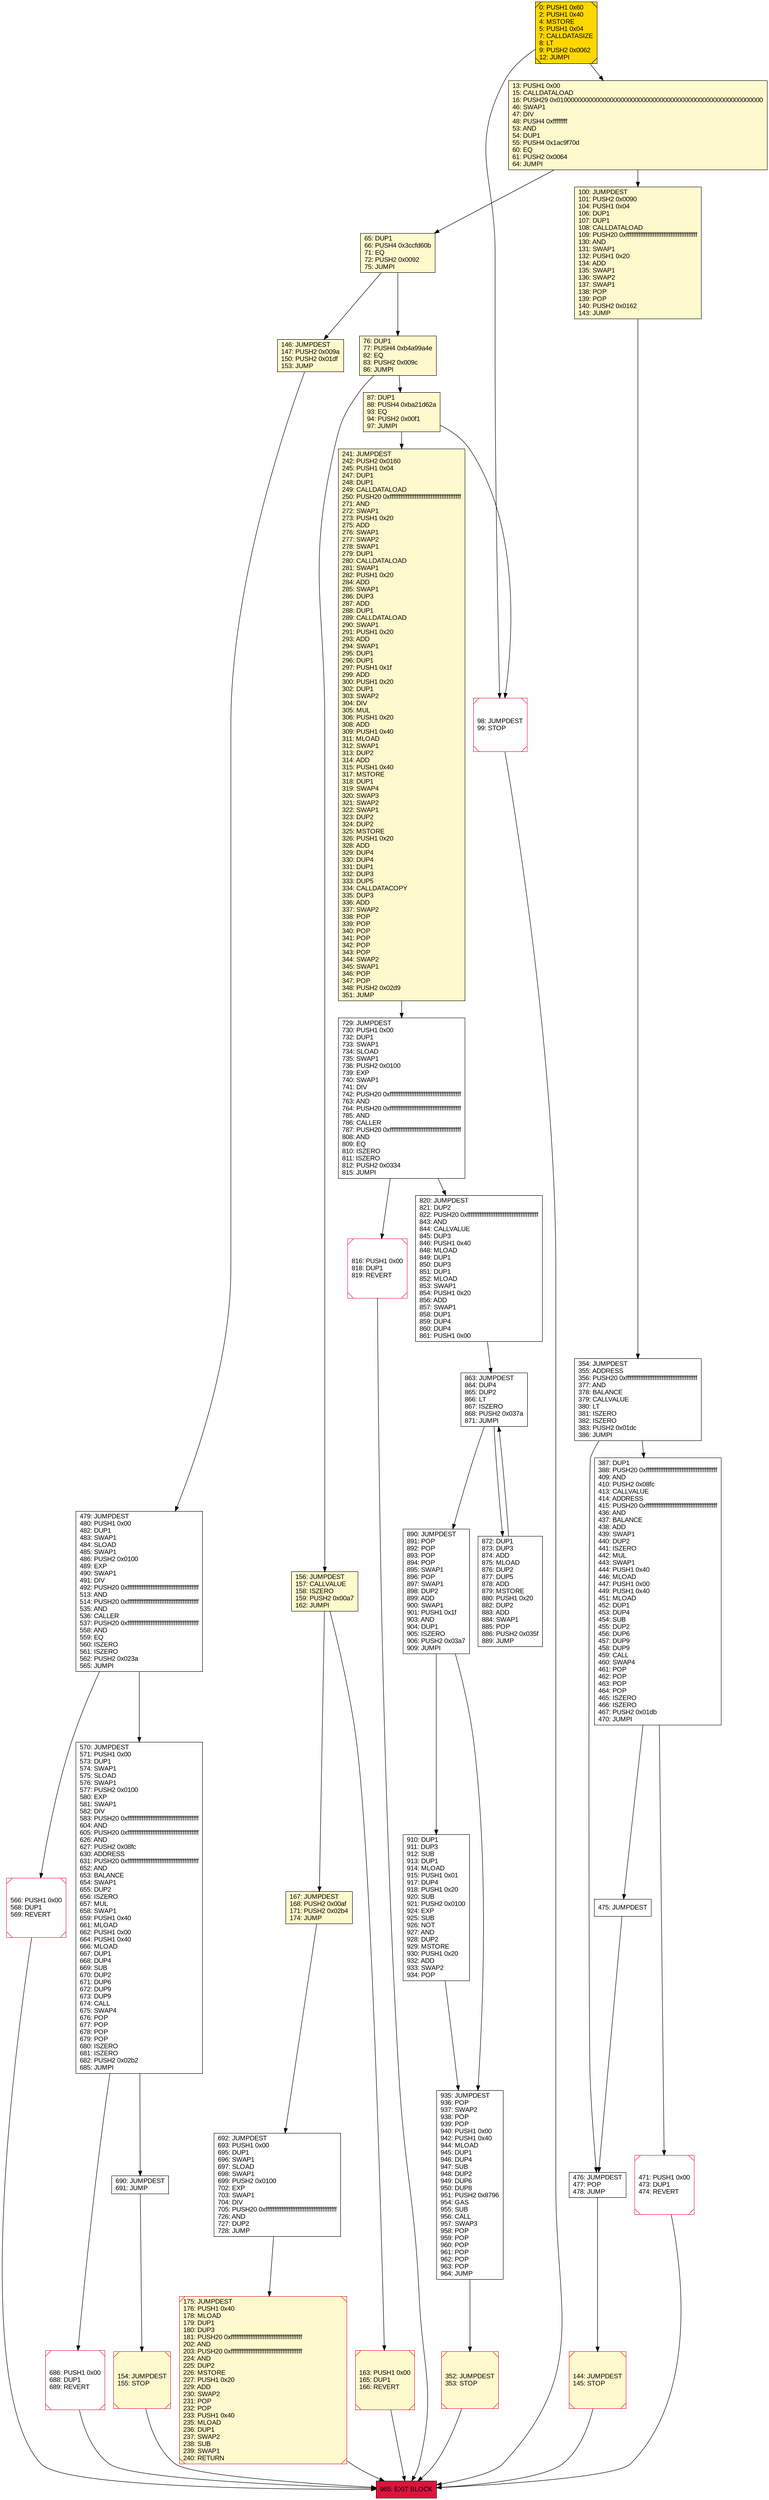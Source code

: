 digraph G {
bgcolor=transparent rankdir=UD;
node [shape=box style=filled color=black fillcolor=white fontname=arial fontcolor=black];
820 [label="820: JUMPDEST\l821: DUP2\l822: PUSH20 0xffffffffffffffffffffffffffffffffffffffff\l843: AND\l844: CALLVALUE\l845: DUP3\l846: PUSH1 0x40\l848: MLOAD\l849: DUP1\l850: DUP3\l851: DUP1\l852: MLOAD\l853: SWAP1\l854: PUSH1 0x20\l856: ADD\l857: SWAP1\l858: DUP1\l859: DUP4\l860: DUP4\l861: PUSH1 0x00\l" ];
863 [label="863: JUMPDEST\l864: DUP4\l865: DUP2\l866: LT\l867: ISZERO\l868: PUSH2 0x037a\l871: JUMPI\l" ];
163 [label="163: PUSH1 0x00\l165: DUP1\l166: REVERT\l" fillcolor=lemonchiffon shape=Msquare color=crimson ];
692 [label="692: JUMPDEST\l693: PUSH1 0x00\l695: DUP1\l696: SWAP1\l697: SLOAD\l698: SWAP1\l699: PUSH2 0x0100\l702: EXP\l703: SWAP1\l704: DIV\l705: PUSH20 0xffffffffffffffffffffffffffffffffffffffff\l726: AND\l727: DUP2\l728: JUMP\l" ];
144 [label="144: JUMPDEST\l145: STOP\l" fillcolor=lemonchiffon shape=Msquare color=crimson ];
167 [label="167: JUMPDEST\l168: PUSH2 0x00af\l171: PUSH2 0x02b4\l174: JUMP\l" fillcolor=lemonchiffon ];
965 [label="965: EXIT BLOCK\l" fillcolor=crimson ];
690 [label="690: JUMPDEST\l691: JUMP\l" ];
910 [label="910: DUP1\l911: DUP3\l912: SUB\l913: DUP1\l914: MLOAD\l915: PUSH1 0x01\l917: DUP4\l918: PUSH1 0x20\l920: SUB\l921: PUSH2 0x0100\l924: EXP\l925: SUB\l926: NOT\l927: AND\l928: DUP2\l929: MSTORE\l930: PUSH1 0x20\l932: ADD\l933: SWAP2\l934: POP\l" ];
890 [label="890: JUMPDEST\l891: POP\l892: POP\l893: POP\l894: POP\l895: SWAP1\l896: POP\l897: SWAP1\l898: DUP2\l899: ADD\l900: SWAP1\l901: PUSH1 0x1f\l903: AND\l904: DUP1\l905: ISZERO\l906: PUSH2 0x03a7\l909: JUMPI\l" ];
76 [label="76: DUP1\l77: PUSH4 0xb4a99a4e\l82: EQ\l83: PUSH2 0x009c\l86: JUMPI\l" fillcolor=lemonchiffon ];
729 [label="729: JUMPDEST\l730: PUSH1 0x00\l732: DUP1\l733: SWAP1\l734: SLOAD\l735: SWAP1\l736: PUSH2 0x0100\l739: EXP\l740: SWAP1\l741: DIV\l742: PUSH20 0xffffffffffffffffffffffffffffffffffffffff\l763: AND\l764: PUSH20 0xffffffffffffffffffffffffffffffffffffffff\l785: AND\l786: CALLER\l787: PUSH20 0xffffffffffffffffffffffffffffffffffffffff\l808: AND\l809: EQ\l810: ISZERO\l811: ISZERO\l812: PUSH2 0x0334\l815: JUMPI\l" ];
241 [label="241: JUMPDEST\l242: PUSH2 0x0160\l245: PUSH1 0x04\l247: DUP1\l248: DUP1\l249: CALLDATALOAD\l250: PUSH20 0xffffffffffffffffffffffffffffffffffffffff\l271: AND\l272: SWAP1\l273: PUSH1 0x20\l275: ADD\l276: SWAP1\l277: SWAP2\l278: SWAP1\l279: DUP1\l280: CALLDATALOAD\l281: SWAP1\l282: PUSH1 0x20\l284: ADD\l285: SWAP1\l286: DUP3\l287: ADD\l288: DUP1\l289: CALLDATALOAD\l290: SWAP1\l291: PUSH1 0x20\l293: ADD\l294: SWAP1\l295: DUP1\l296: DUP1\l297: PUSH1 0x1f\l299: ADD\l300: PUSH1 0x20\l302: DUP1\l303: SWAP2\l304: DIV\l305: MUL\l306: PUSH1 0x20\l308: ADD\l309: PUSH1 0x40\l311: MLOAD\l312: SWAP1\l313: DUP2\l314: ADD\l315: PUSH1 0x40\l317: MSTORE\l318: DUP1\l319: SWAP4\l320: SWAP3\l321: SWAP2\l322: SWAP1\l323: DUP2\l324: DUP2\l325: MSTORE\l326: PUSH1 0x20\l328: ADD\l329: DUP4\l330: DUP4\l331: DUP1\l332: DUP3\l333: DUP5\l334: CALLDATACOPY\l335: DUP3\l336: ADD\l337: SWAP2\l338: POP\l339: POP\l340: POP\l341: POP\l342: POP\l343: POP\l344: SWAP2\l345: SWAP1\l346: POP\l347: POP\l348: PUSH2 0x02d9\l351: JUMP\l" fillcolor=lemonchiffon ];
154 [label="154: JUMPDEST\l155: STOP\l" fillcolor=lemonchiffon shape=Msquare color=crimson ];
686 [label="686: PUSH1 0x00\l688: DUP1\l689: REVERT\l" shape=Msquare color=crimson ];
816 [label="816: PUSH1 0x00\l818: DUP1\l819: REVERT\l" shape=Msquare color=crimson ];
0 [label="0: PUSH1 0x60\l2: PUSH1 0x40\l4: MSTORE\l5: PUSH1 0x04\l7: CALLDATASIZE\l8: LT\l9: PUSH2 0x0062\l12: JUMPI\l" fillcolor=lemonchiffon shape=Msquare fillcolor=gold ];
156 [label="156: JUMPDEST\l157: CALLVALUE\l158: ISZERO\l159: PUSH2 0x00a7\l162: JUMPI\l" fillcolor=lemonchiffon ];
475 [label="475: JUMPDEST\l" ];
566 [label="566: PUSH1 0x00\l568: DUP1\l569: REVERT\l" shape=Msquare color=crimson ];
354 [label="354: JUMPDEST\l355: ADDRESS\l356: PUSH20 0xffffffffffffffffffffffffffffffffffffffff\l377: AND\l378: BALANCE\l379: CALLVALUE\l380: LT\l381: ISZERO\l382: ISZERO\l383: PUSH2 0x01dc\l386: JUMPI\l" ];
146 [label="146: JUMPDEST\l147: PUSH2 0x009a\l150: PUSH2 0x01df\l153: JUMP\l" fillcolor=lemonchiffon ];
570 [label="570: JUMPDEST\l571: PUSH1 0x00\l573: DUP1\l574: SWAP1\l575: SLOAD\l576: SWAP1\l577: PUSH2 0x0100\l580: EXP\l581: SWAP1\l582: DIV\l583: PUSH20 0xffffffffffffffffffffffffffffffffffffffff\l604: AND\l605: PUSH20 0xffffffffffffffffffffffffffffffffffffffff\l626: AND\l627: PUSH2 0x08fc\l630: ADDRESS\l631: PUSH20 0xffffffffffffffffffffffffffffffffffffffff\l652: AND\l653: BALANCE\l654: SWAP1\l655: DUP2\l656: ISZERO\l657: MUL\l658: SWAP1\l659: PUSH1 0x40\l661: MLOAD\l662: PUSH1 0x00\l664: PUSH1 0x40\l666: MLOAD\l667: DUP1\l668: DUP4\l669: SUB\l670: DUP2\l671: DUP6\l672: DUP9\l673: DUP9\l674: CALL\l675: SWAP4\l676: POP\l677: POP\l678: POP\l679: POP\l680: ISZERO\l681: ISZERO\l682: PUSH2 0x02b2\l685: JUMPI\l" ];
100 [label="100: JUMPDEST\l101: PUSH2 0x0090\l104: PUSH1 0x04\l106: DUP1\l107: DUP1\l108: CALLDATALOAD\l109: PUSH20 0xffffffffffffffffffffffffffffffffffffffff\l130: AND\l131: SWAP1\l132: PUSH1 0x20\l134: ADD\l135: SWAP1\l136: SWAP2\l137: SWAP1\l138: POP\l139: POP\l140: PUSH2 0x0162\l143: JUMP\l" fillcolor=lemonchiffon ];
872 [label="872: DUP1\l873: DUP3\l874: ADD\l875: MLOAD\l876: DUP2\l877: DUP5\l878: ADD\l879: MSTORE\l880: PUSH1 0x20\l882: DUP2\l883: ADD\l884: SWAP1\l885: POP\l886: PUSH2 0x035f\l889: JUMP\l" ];
65 [label="65: DUP1\l66: PUSH4 0x3ccfd60b\l71: EQ\l72: PUSH2 0x0092\l75: JUMPI\l" fillcolor=lemonchiffon ];
387 [label="387: DUP1\l388: PUSH20 0xffffffffffffffffffffffffffffffffffffffff\l409: AND\l410: PUSH2 0x08fc\l413: CALLVALUE\l414: ADDRESS\l415: PUSH20 0xffffffffffffffffffffffffffffffffffffffff\l436: AND\l437: BALANCE\l438: ADD\l439: SWAP1\l440: DUP2\l441: ISZERO\l442: MUL\l443: SWAP1\l444: PUSH1 0x40\l446: MLOAD\l447: PUSH1 0x00\l449: PUSH1 0x40\l451: MLOAD\l452: DUP1\l453: DUP4\l454: SUB\l455: DUP2\l456: DUP6\l457: DUP9\l458: DUP9\l459: CALL\l460: SWAP4\l461: POP\l462: POP\l463: POP\l464: POP\l465: ISZERO\l466: ISZERO\l467: PUSH2 0x01db\l470: JUMPI\l" ];
13 [label="13: PUSH1 0x00\l15: CALLDATALOAD\l16: PUSH29 0x0100000000000000000000000000000000000000000000000000000000\l46: SWAP1\l47: DIV\l48: PUSH4 0xffffffff\l53: AND\l54: DUP1\l55: PUSH4 0x1ac9f70d\l60: EQ\l61: PUSH2 0x0064\l64: JUMPI\l" fillcolor=lemonchiffon ];
87 [label="87: DUP1\l88: PUSH4 0xba21d62a\l93: EQ\l94: PUSH2 0x00f1\l97: JUMPI\l" fillcolor=lemonchiffon ];
352 [label="352: JUMPDEST\l353: STOP\l" fillcolor=lemonchiffon shape=Msquare color=crimson ];
935 [label="935: JUMPDEST\l936: POP\l937: SWAP2\l938: POP\l939: POP\l940: PUSH1 0x00\l942: PUSH1 0x40\l944: MLOAD\l945: DUP1\l946: DUP4\l947: SUB\l948: DUP2\l949: DUP6\l950: DUP8\l951: PUSH2 0x8796\l954: GAS\l955: SUB\l956: CALL\l957: SWAP3\l958: POP\l959: POP\l960: POP\l961: POP\l962: POP\l963: POP\l964: JUMP\l" ];
98 [label="98: JUMPDEST\l99: STOP\l" shape=Msquare color=crimson ];
471 [label="471: PUSH1 0x00\l473: DUP1\l474: REVERT\l" shape=Msquare color=crimson ];
479 [label="479: JUMPDEST\l480: PUSH1 0x00\l482: DUP1\l483: SWAP1\l484: SLOAD\l485: SWAP1\l486: PUSH2 0x0100\l489: EXP\l490: SWAP1\l491: DIV\l492: PUSH20 0xffffffffffffffffffffffffffffffffffffffff\l513: AND\l514: PUSH20 0xffffffffffffffffffffffffffffffffffffffff\l535: AND\l536: CALLER\l537: PUSH20 0xffffffffffffffffffffffffffffffffffffffff\l558: AND\l559: EQ\l560: ISZERO\l561: ISZERO\l562: PUSH2 0x023a\l565: JUMPI\l" ];
476 [label="476: JUMPDEST\l477: POP\l478: JUMP\l" ];
175 [label="175: JUMPDEST\l176: PUSH1 0x40\l178: MLOAD\l179: DUP1\l180: DUP3\l181: PUSH20 0xffffffffffffffffffffffffffffffffffffffff\l202: AND\l203: PUSH20 0xffffffffffffffffffffffffffffffffffffffff\l224: AND\l225: DUP2\l226: MSTORE\l227: PUSH1 0x20\l229: ADD\l230: SWAP2\l231: POP\l232: POP\l233: PUSH1 0x40\l235: MLOAD\l236: DUP1\l237: SWAP2\l238: SUB\l239: SWAP1\l240: RETURN\l" fillcolor=lemonchiffon shape=Msquare color=crimson ];
144 -> 965;
241 -> 729;
820 -> 863;
935 -> 352;
13 -> 65;
890 -> 910;
87 -> 98;
167 -> 692;
163 -> 965;
863 -> 890;
686 -> 965;
154 -> 965;
690 -> 154;
729 -> 820;
13 -> 100;
156 -> 167;
566 -> 965;
156 -> 163;
816 -> 965;
387 -> 471;
479 -> 570;
76 -> 156;
729 -> 816;
65 -> 76;
0 -> 98;
863 -> 872;
872 -> 863;
570 -> 690;
354 -> 476;
146 -> 479;
475 -> 476;
570 -> 686;
479 -> 566;
354 -> 387;
910 -> 935;
352 -> 965;
65 -> 146;
98 -> 965;
471 -> 965;
890 -> 935;
387 -> 475;
175 -> 965;
0 -> 13;
76 -> 87;
100 -> 354;
87 -> 241;
692 -> 175;
476 -> 144;
}